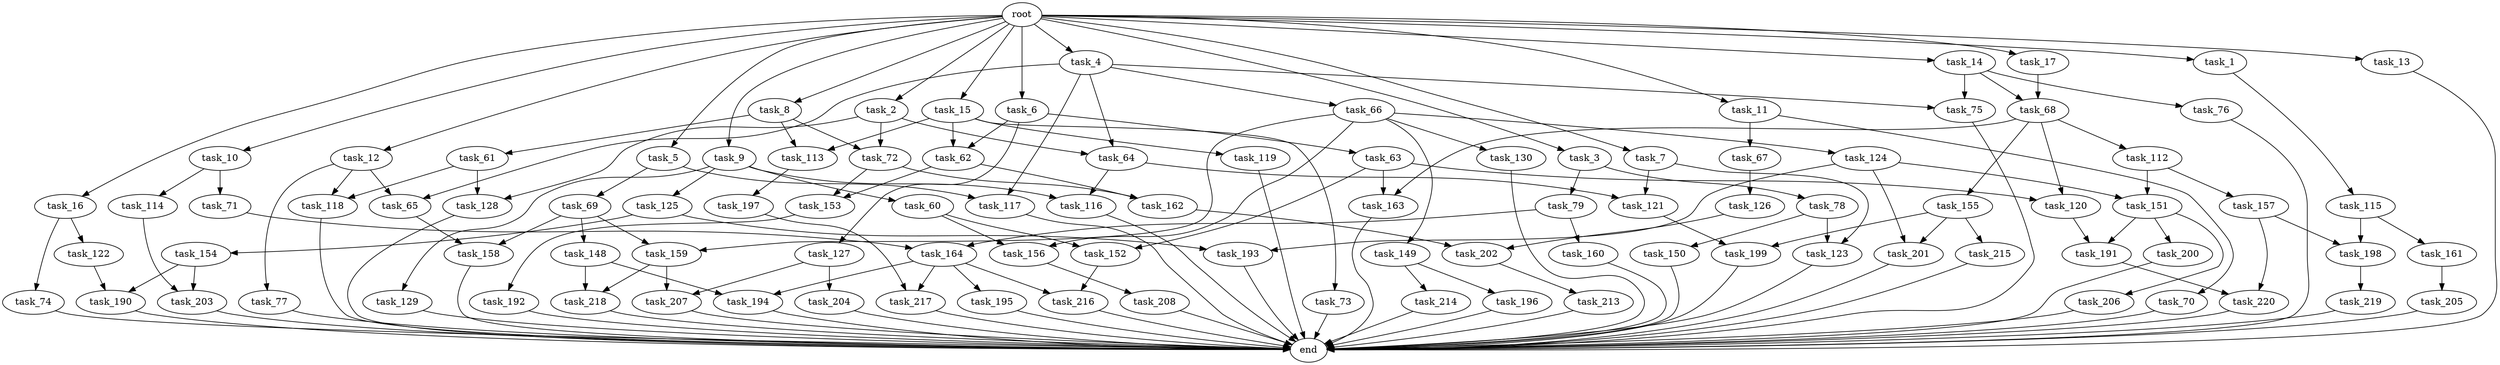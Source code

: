 digraph G {
  task_214 [size="3092376453.120000"];
  task_156 [size="9706626088.960001"];
  task_191 [size="13915694039.040001"];
  task_207 [size="11166914969.600000"];
  task_15 [size="10.240000"];
  task_128 [size="10737418240.000000"];
  task_151 [size="1717986918.400000"];
  task_64 [size="12799002542.080000"];
  task_190 [size="4466765987.840000"];
  task_195 [size="4209067950.080000"];
  task_154 [size="773094113.280000"];
  task_79 [size="8589934592.000000"];
  task_16 [size="10.240000"];
  task_68 [size="6270652252.160000"];
  task_61 [size="1374389534.720000"];
  task_217 [size="12799002542.080000"];
  task_74 [size="2147483648.000000"];
  task_158 [size="7645041786.880000"];
  task_1 [size="10.240000"];
  task_114 [size="8589934592.000000"];
  task_160 [size="5497558138.880000"];
  task_11 [size="10.240000"];
  task_62 [size="7301444403.200000"];
  task_116 [size="687194767.360000"];
  task_2 [size="10.240000"];
  task_10 [size="10.240000"];
  task_127 [size="3092376453.120000"];
  task_66 [size="4209067950.080000"];
  task_129 [size="343597383.680000"];
  task_123 [size="6871947673.600000"];
  task_122 [size="2147483648.000000"];
  task_72 [size="9964324126.719999"];
  task_17 [size="10.240000"];
  task_199 [size="7730941132.800000"];
  task_155 [size="1374389534.720000"];
  task_67 [size="8589934592.000000"];
  task_150 [size="5497558138.880000"];
  task_218 [size="13915694039.040001"];
  task_203 [size="8332236554.240000"];
  task_157 [size="1374389534.720000"];
  task_12 [size="10.240000"];
  task_77 [size="343597383.680000"];
  task_194 [size="11166914969.600000"];
  task_197 [size="2147483648.000000"];
  task_70 [size="8589934592.000000"];
  task_149 [size="4209067950.080000"];
  end [size="0.000000"];
  task_9 [size="10.240000"];
  task_78 [size="8589934592.000000"];
  task_148 [size="5497558138.880000"];
  task_159 [size="9706626088.960001"];
  task_163 [size="8332236554.240000"];
  task_192 [size="2147483648.000000"];
  task_202 [size="7301444403.200000"];
  task_69 [size="8589934592.000000"];
  task_118 [size="2491081031.680000"];
  task_196 [size="3092376453.120000"];
  task_201 [size="7301444403.200000"];
  task_65 [size="4552665333.760000"];
  task_198 [size="5239860101.120000"];
  task_206 [size="6957847019.520000"];
  task_13 [size="10.240000"];
  task_193 [size="1116691496.960000"];
  task_121 [size="1717986918.400000"];
  task_152 [size="12455405158.400000"];
  task_219 [size="1374389534.720000"];
  task_3 [size="10.240000"];
  task_126 [size="5497558138.880000"];
  task_216 [size="12799002542.080000"];
  task_5 [size="10.240000"];
  task_220 [size="3435973836.800000"];
  task_76 [size="5497558138.880000"];
  task_115 [size="8589934592.000000"];
  task_8 [size="10.240000"];
  task_161 [size="2147483648.000000"];
  task_14 [size="10.240000"];
  task_73 [size="4209067950.080000"];
  task_4 [size="10.240000"];
  task_119 [size="4209067950.080000"];
  task_164 [size="5841155522.560000"];
  task_213 [size="5497558138.880000"];
  task_113 [size="5583457484.800000"];
  task_112 [size="1374389534.720000"];
  task_205 [size="2147483648.000000"];
  task_153 [size="4552665333.760000"];
  root [size="0.000000"];
  task_120 [size="8332236554.240000"];
  task_125 [size="343597383.680000"];
  task_60 [size="343597383.680000"];
  task_6 [size="10.240000"];
  task_215 [size="6957847019.520000"];
  task_208 [size="2147483648.000000"];
  task_130 [size="4209067950.080000"];
  task_124 [size="4209067950.080000"];
  task_117 [size="12799002542.080000"];
  task_162 [size="4552665333.760000"];
  task_200 [size="6957847019.520000"];
  task_204 [size="4209067950.080000"];
  task_63 [size="3092376453.120000"];
  task_7 [size="10.240000"];
  task_71 [size="8589934592.000000"];
  task_75 [size="9706626088.960001"];

  task_214 -> end [size="1.000000"];
  task_156 -> task_208 [size="209715200.000000"];
  task_191 -> task_220 [size="33554432.000000"];
  task_207 -> end [size="1.000000"];
  task_15 -> task_62 [size="411041792.000000"];
  task_15 -> task_73 [size="411041792.000000"];
  task_15 -> task_113 [size="411041792.000000"];
  task_15 -> task_119 [size="411041792.000000"];
  task_128 -> end [size="1.000000"];
  task_151 -> task_200 [size="679477248.000000"];
  task_151 -> task_191 [size="679477248.000000"];
  task_151 -> task_206 [size="679477248.000000"];
  task_64 -> task_116 [size="33554432.000000"];
  task_64 -> task_121 [size="33554432.000000"];
  task_190 -> end [size="1.000000"];
  task_195 -> end [size="1.000000"];
  task_154 -> task_190 [size="134217728.000000"];
  task_154 -> task_203 [size="134217728.000000"];
  task_79 -> task_160 [size="536870912.000000"];
  task_79 -> task_164 [size="536870912.000000"];
  task_16 -> task_74 [size="209715200.000000"];
  task_16 -> task_122 [size="209715200.000000"];
  task_68 -> task_120 [size="134217728.000000"];
  task_68 -> task_155 [size="134217728.000000"];
  task_68 -> task_163 [size="134217728.000000"];
  task_68 -> task_112 [size="134217728.000000"];
  task_61 -> task_118 [size="209715200.000000"];
  task_61 -> task_128 [size="209715200.000000"];
  task_217 -> end [size="1.000000"];
  task_74 -> end [size="1.000000"];
  task_158 -> end [size="1.000000"];
  task_1 -> task_115 [size="838860800.000000"];
  task_114 -> task_203 [size="679477248.000000"];
  task_160 -> end [size="1.000000"];
  task_11 -> task_67 [size="838860800.000000"];
  task_11 -> task_70 [size="838860800.000000"];
  task_62 -> task_153 [size="411041792.000000"];
  task_62 -> task_162 [size="411041792.000000"];
  task_116 -> end [size="1.000000"];
  task_2 -> task_72 [size="838860800.000000"];
  task_2 -> task_128 [size="838860800.000000"];
  task_2 -> task_64 [size="838860800.000000"];
  task_10 -> task_71 [size="838860800.000000"];
  task_10 -> task_114 [size="838860800.000000"];
  task_127 -> task_207 [size="411041792.000000"];
  task_127 -> task_204 [size="411041792.000000"];
  task_66 -> task_156 [size="411041792.000000"];
  task_66 -> task_159 [size="411041792.000000"];
  task_66 -> task_124 [size="411041792.000000"];
  task_66 -> task_149 [size="411041792.000000"];
  task_66 -> task_130 [size="411041792.000000"];
  task_129 -> end [size="1.000000"];
  task_123 -> end [size="1.000000"];
  task_122 -> task_190 [size="301989888.000000"];
  task_72 -> task_153 [size="33554432.000000"];
  task_72 -> task_162 [size="33554432.000000"];
  task_17 -> task_68 [size="75497472.000000"];
  task_199 -> end [size="1.000000"];
  task_155 -> task_215 [size="679477248.000000"];
  task_155 -> task_199 [size="679477248.000000"];
  task_155 -> task_201 [size="679477248.000000"];
  task_67 -> task_126 [size="536870912.000000"];
  task_150 -> end [size="1.000000"];
  task_218 -> end [size="1.000000"];
  task_203 -> end [size="1.000000"];
  task_157 -> task_198 [size="301989888.000000"];
  task_157 -> task_220 [size="301989888.000000"];
  task_12 -> task_118 [size="33554432.000000"];
  task_12 -> task_77 [size="33554432.000000"];
  task_12 -> task_65 [size="33554432.000000"];
  task_77 -> end [size="1.000000"];
  task_194 -> end [size="1.000000"];
  task_197 -> task_217 [size="838860800.000000"];
  task_70 -> end [size="1.000000"];
  task_149 -> task_214 [size="301989888.000000"];
  task_149 -> task_196 [size="301989888.000000"];
  task_9 -> task_116 [size="33554432.000000"];
  task_9 -> task_125 [size="33554432.000000"];
  task_9 -> task_60 [size="33554432.000000"];
  task_9 -> task_129 [size="33554432.000000"];
  task_78 -> task_150 [size="536870912.000000"];
  task_78 -> task_123 [size="536870912.000000"];
  task_148 -> task_194 [size="679477248.000000"];
  task_148 -> task_218 [size="679477248.000000"];
  task_159 -> task_207 [size="679477248.000000"];
  task_159 -> task_218 [size="679477248.000000"];
  task_163 -> end [size="1.000000"];
  task_192 -> end [size="1.000000"];
  task_202 -> task_213 [size="536870912.000000"];
  task_69 -> task_148 [size="536870912.000000"];
  task_69 -> task_159 [size="536870912.000000"];
  task_69 -> task_158 [size="536870912.000000"];
  task_118 -> end [size="1.000000"];
  task_196 -> end [size="1.000000"];
  task_201 -> end [size="1.000000"];
  task_65 -> task_158 [size="209715200.000000"];
  task_198 -> task_219 [size="134217728.000000"];
  task_206 -> end [size="1.000000"];
  task_13 -> end [size="1.000000"];
  task_193 -> end [size="1.000000"];
  task_121 -> task_199 [size="75497472.000000"];
  task_152 -> task_216 [size="838860800.000000"];
  task_219 -> end [size="1.000000"];
  task_3 -> task_79 [size="838860800.000000"];
  task_3 -> task_78 [size="838860800.000000"];
  task_126 -> task_202 [size="411041792.000000"];
  task_216 -> end [size="1.000000"];
  task_5 -> task_69 [size="838860800.000000"];
  task_5 -> task_117 [size="838860800.000000"];
  task_220 -> end [size="1.000000"];
  task_76 -> end [size="1.000000"];
  task_115 -> task_161 [size="209715200.000000"];
  task_115 -> task_198 [size="209715200.000000"];
  task_8 -> task_61 [size="134217728.000000"];
  task_8 -> task_72 [size="134217728.000000"];
  task_8 -> task_113 [size="134217728.000000"];
  task_161 -> task_205 [size="209715200.000000"];
  task_14 -> task_68 [size="536870912.000000"];
  task_14 -> task_76 [size="536870912.000000"];
  task_14 -> task_75 [size="536870912.000000"];
  task_73 -> end [size="1.000000"];
  task_4 -> task_64 [size="411041792.000000"];
  task_4 -> task_66 [size="411041792.000000"];
  task_4 -> task_117 [size="411041792.000000"];
  task_4 -> task_65 [size="411041792.000000"];
  task_4 -> task_75 [size="411041792.000000"];
  task_119 -> end [size="1.000000"];
  task_164 -> task_194 [size="411041792.000000"];
  task_164 -> task_217 [size="411041792.000000"];
  task_164 -> task_216 [size="411041792.000000"];
  task_164 -> task_195 [size="411041792.000000"];
  task_213 -> end [size="1.000000"];
  task_113 -> task_197 [size="209715200.000000"];
  task_112 -> task_151 [size="134217728.000000"];
  task_112 -> task_157 [size="134217728.000000"];
  task_205 -> end [size="1.000000"];
  task_153 -> task_192 [size="209715200.000000"];
  root -> task_8 [size="1.000000"];
  root -> task_9 [size="1.000000"];
  root -> task_16 [size="1.000000"];
  root -> task_14 [size="1.000000"];
  root -> task_6 [size="1.000000"];
  root -> task_4 [size="1.000000"];
  root -> task_5 [size="1.000000"];
  root -> task_1 [size="1.000000"];
  root -> task_13 [size="1.000000"];
  root -> task_15 [size="1.000000"];
  root -> task_11 [size="1.000000"];
  root -> task_3 [size="1.000000"];
  root -> task_12 [size="1.000000"];
  root -> task_2 [size="1.000000"];
  root -> task_10 [size="1.000000"];
  root -> task_7 [size="1.000000"];
  root -> task_17 [size="1.000000"];
  task_120 -> task_191 [size="679477248.000000"];
  task_125 -> task_154 [size="75497472.000000"];
  task_125 -> task_193 [size="75497472.000000"];
  task_60 -> task_156 [size="536870912.000000"];
  task_60 -> task_152 [size="536870912.000000"];
  task_6 -> task_62 [size="301989888.000000"];
  task_6 -> task_127 [size="301989888.000000"];
  task_6 -> task_63 [size="301989888.000000"];
  task_215 -> end [size="1.000000"];
  task_208 -> end [size="1.000000"];
  task_130 -> end [size="1.000000"];
  task_124 -> task_193 [size="33554432.000000"];
  task_124 -> task_151 [size="33554432.000000"];
  task_124 -> task_201 [size="33554432.000000"];
  task_117 -> end [size="1.000000"];
  task_162 -> task_202 [size="301989888.000000"];
  task_200 -> end [size="1.000000"];
  task_204 -> end [size="1.000000"];
  task_63 -> task_120 [size="679477248.000000"];
  task_63 -> task_152 [size="679477248.000000"];
  task_63 -> task_163 [size="679477248.000000"];
  task_7 -> task_121 [size="134217728.000000"];
  task_7 -> task_123 [size="134217728.000000"];
  task_71 -> task_164 [size="33554432.000000"];
  task_75 -> end [size="1.000000"];
}
